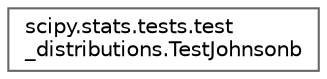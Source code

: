 digraph "Graphical Class Hierarchy"
{
 // LATEX_PDF_SIZE
  bgcolor="transparent";
  edge [fontname=Helvetica,fontsize=10,labelfontname=Helvetica,labelfontsize=10];
  node [fontname=Helvetica,fontsize=10,shape=box,height=0.2,width=0.4];
  rankdir="LR";
  Node0 [id="Node000000",label="scipy.stats.tests.test\l_distributions.TestJohnsonb",height=0.2,width=0.4,color="grey40", fillcolor="white", style="filled",URL="$de/d0e/classscipy_1_1stats_1_1tests_1_1test__distributions_1_1TestJohnsonb.html",tooltip=" "];
}
